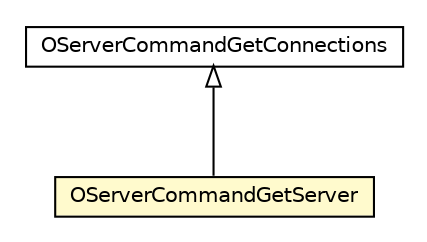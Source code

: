 #!/usr/local/bin/dot
#
# Class diagram 
# Generated by UMLGraph version R5_6-24-gf6e263 (http://www.umlgraph.org/)
#

digraph G {
	edge [fontname="Helvetica",fontsize=10,labelfontname="Helvetica",labelfontsize=10];
	node [fontname="Helvetica",fontsize=10,shape=plaintext];
	nodesep=0.25;
	ranksep=0.5;
	// com.orientechnologies.orient.server.network.protocol.http.command.get.OServerCommandGetServer
	c3761186 [label=<<table title="com.orientechnologies.orient.server.network.protocol.http.command.get.OServerCommandGetServer" border="0" cellborder="1" cellspacing="0" cellpadding="2" port="p" bgcolor="lemonChiffon" href="./OServerCommandGetServer.html">
		<tr><td><table border="0" cellspacing="0" cellpadding="1">
<tr><td align="center" balign="center"> OServerCommandGetServer </td></tr>
		</table></td></tr>
		</table>>, URL="./OServerCommandGetServer.html", fontname="Helvetica", fontcolor="black", fontsize=10.0];
	// com.orientechnologies.orient.server.network.protocol.http.command.get.OServerCommandGetConnections
	c3761189 [label=<<table title="com.orientechnologies.orient.server.network.protocol.http.command.get.OServerCommandGetConnections" border="0" cellborder="1" cellspacing="0" cellpadding="2" port="p" href="./OServerCommandGetConnections.html">
		<tr><td><table border="0" cellspacing="0" cellpadding="1">
<tr><td align="center" balign="center"> OServerCommandGetConnections </td></tr>
		</table></td></tr>
		</table>>, URL="./OServerCommandGetConnections.html", fontname="Helvetica", fontcolor="black", fontsize=10.0];
	//com.orientechnologies.orient.server.network.protocol.http.command.get.OServerCommandGetServer extends com.orientechnologies.orient.server.network.protocol.http.command.get.OServerCommandGetConnections
	c3761189:p -> c3761186:p [dir=back,arrowtail=empty];
}

